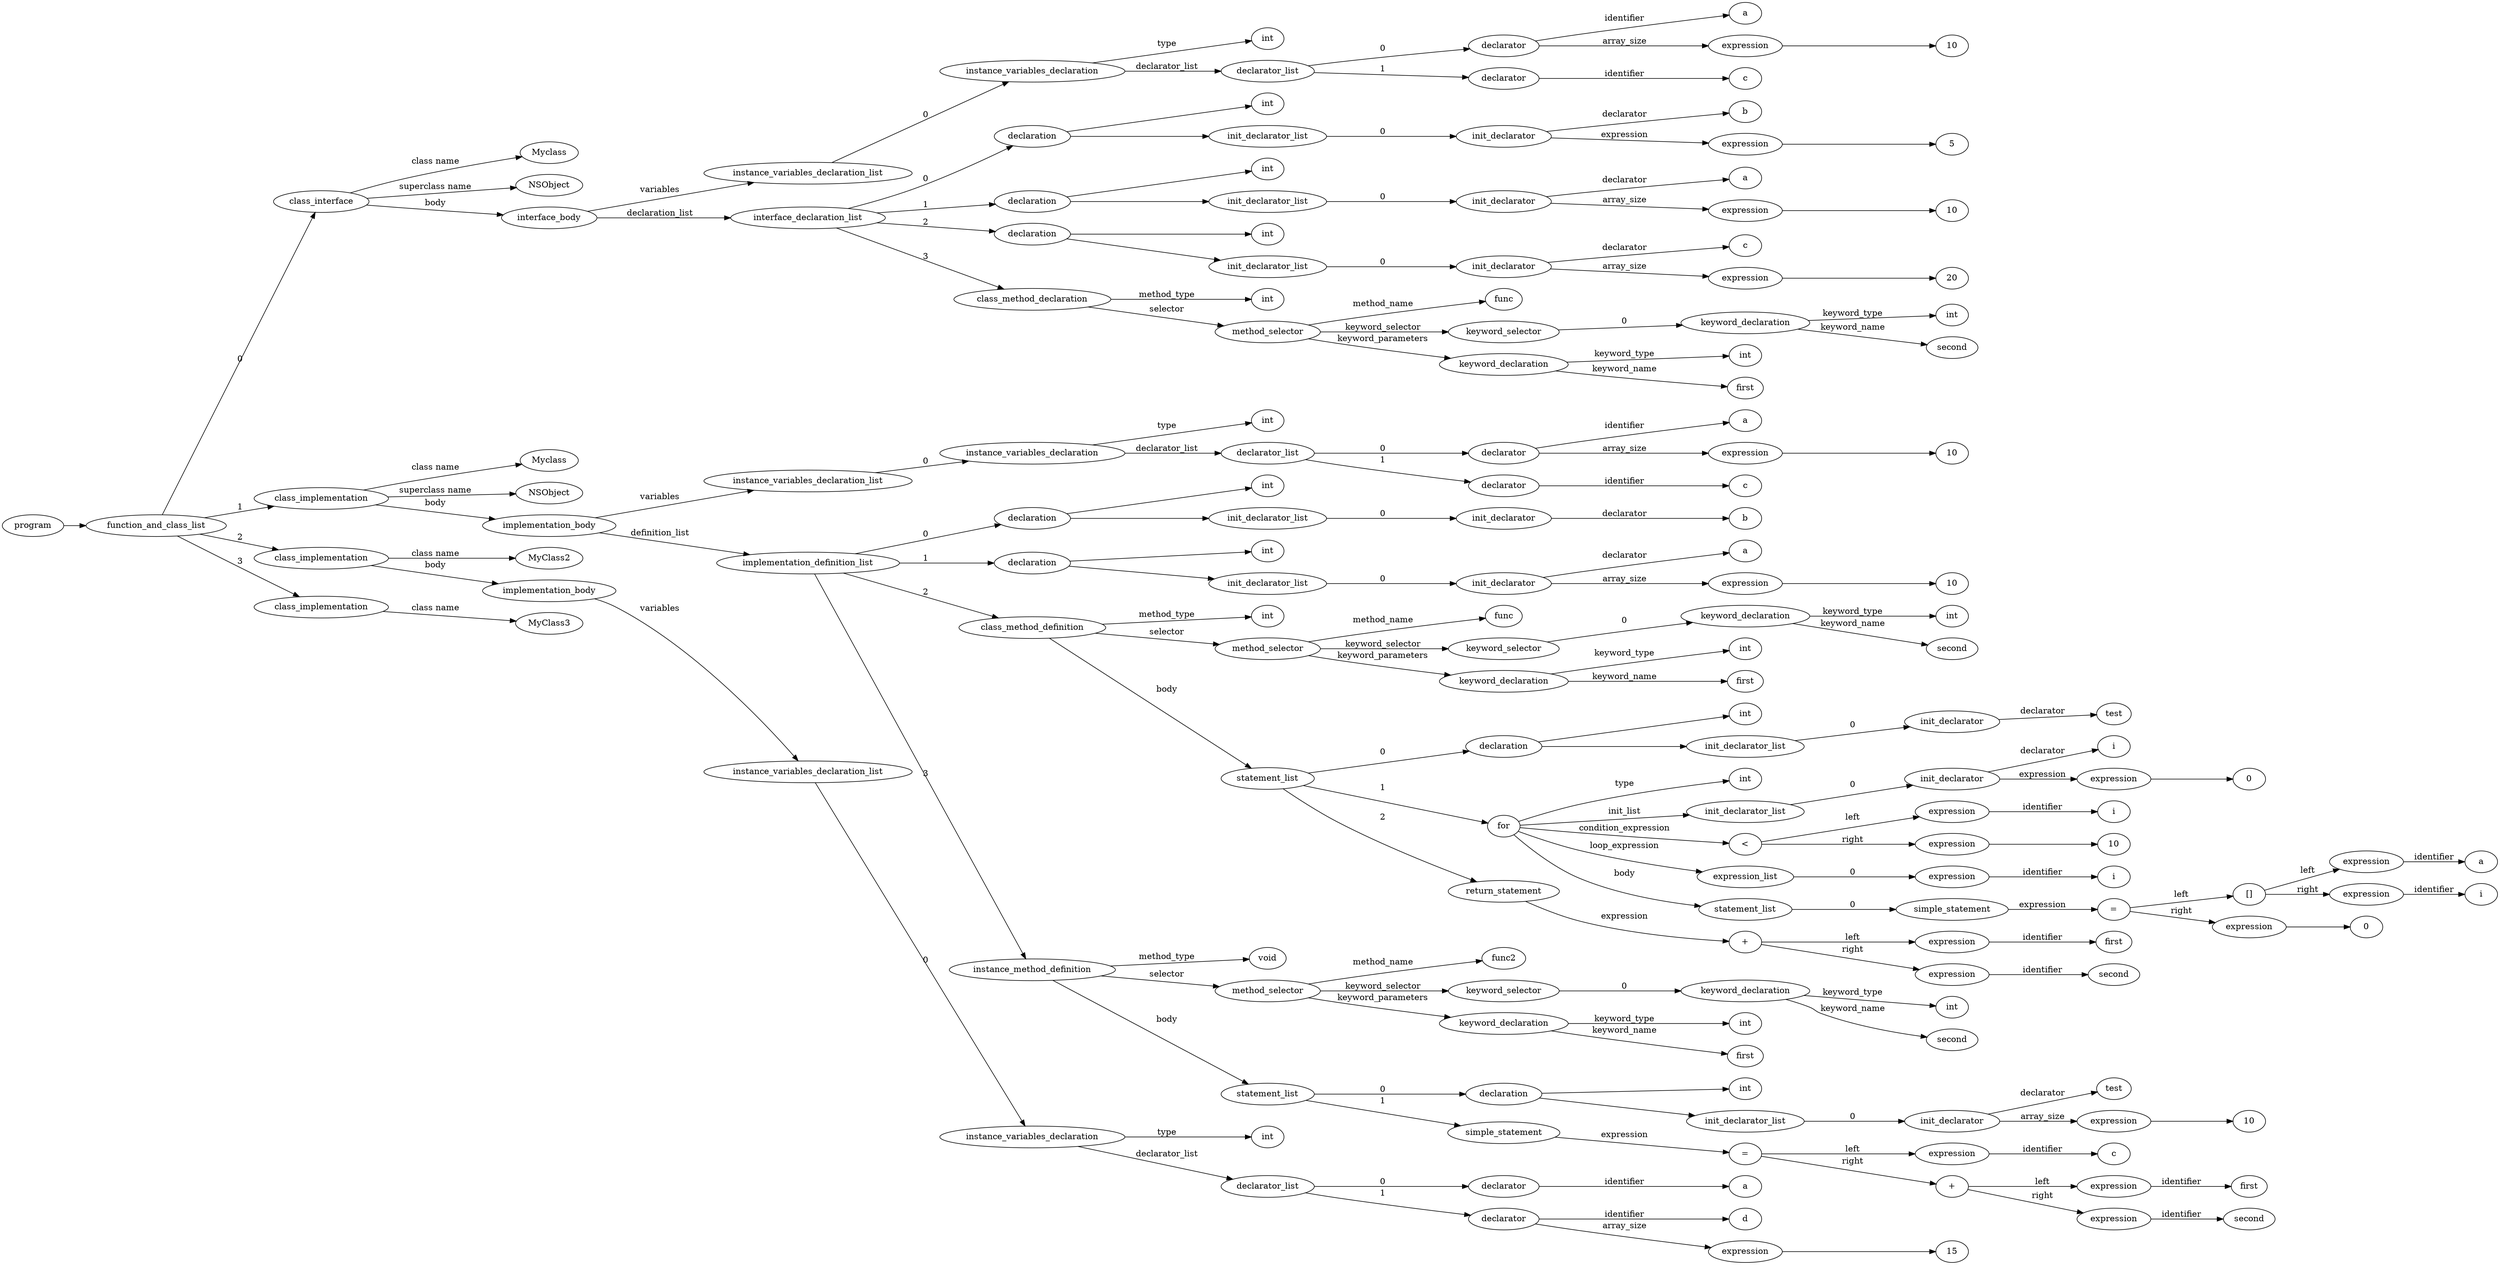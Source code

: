 digraph ObjectiveC { rankdir="LR";
128[label="program"];
128->37;
37[label="function_and_class_list"];
37->36[label="0"];
36[label="class_interface"];
36.1 [label="Myclass"];
36->36.1 [label="class name"];
36.2 [label="NSObject"];
36->36.2 [label="superclass name"];
36->35[label="body"];
35[label="interface_body"];
35->7[label="variables"];
7[label="instance_variables_declaration_list"];
7->6[label="0"];
6[label="instance_variables_declaration"];
6->0[label="type"];
0[label="int"];
6->4[label="declarator_list"];
4[label="declarator_list"];
4->3[label="0"];
3[label="declarator"];
3.1 [label="a"];
3->3.1[label="identifier"];
3->2[label="array_size"];
2[label="expression"];
2->1;
1[label="10"];
4->5[label="1"];
5[label="declarator"];
5.1 [label="c"];
5->5.1[label="identifier"];
35->14[label="declaration_list"];
14[label="interface_declaration_list"];
14->13[label="0"];
13[label="declaration"];
13->8;
8[label="int"];
13->12;
12[label="init_declarator_list"];
12->11[label="0"];
11[label="init_declarator"];
11.1 [label="b"];
11->11.1[label="declarator"];
11->10[label="expression"];
10[label="expression"];
10->9;
9[label="5"];
14->20[label="1"];
20[label="declaration"];
20->15;
15[label="int"];
20->19;
19[label="init_declarator_list"];
19->18[label="0"];
18[label="init_declarator"];
18.1 [label="a"];
18->18.1[label="declarator"];
18->17[label="array_size"];
17[label="expression"];
17->16;
16[label="10"];
14->26[label="2"];
26[label="declaration"];
26->21;
21[label="int"];
26->25;
25[label="init_declarator_list"];
25->24[label="0"];
24[label="init_declarator"];
24.1 [label="c"];
24->24.1[label="declarator"];
24->23[label="array_size"];
23[label="expression"];
23->22;
22[label="20"];
14->34[label="3"];
34[label="class_method_declaration"];
34->27[label="method_type"];
27[label="int"];
34->33[label="selector"];
33[label="method_selector"];
33->33.1 [label="method_name"];
33.1 [label="func"];
33->32[label="keyword_selector"];
32[label="keyword_selector"];
32->31[label="0"];
31[label="keyword_declaration"];
31->30[label="keyword_type"];
30[label="int"];
31->31.2 [label="keyword_name"];
31.2 [label="second"];
33->29[label="keyword_parameters"];
29[label="keyword_declaration"];
29->28[label="keyword_type"];
28[label="int"];
29->29.2 [label="keyword_name"];
29.2 [label="first"];
37->116[label="1"];
116[label="class_implementation"];
116.1 [label="Myclass"];
116->116.1 [label="class name"];
116.2 [label="NSObject"];
116->116.2 [label="superclass name"];
116->115[label="body"];
115[label="implementation_body"];
115->45[label="variables"];
45[label="instance_variables_declaration_list"];
45->44[label="0"];
44[label="instance_variables_declaration"];
44->38[label="type"];
38[label="int"];
44->42[label="declarator_list"];
42[label="declarator_list"];
42->41[label="0"];
41[label="declarator"];
41.1 [label="a"];
41->41.1[label="identifier"];
41->40[label="array_size"];
40[label="expression"];
40->39;
39[label="10"];
42->43[label="1"];
43[label="declarator"];
43.1 [label="c"];
43->43.1[label="identifier"];
115->50[label="definition_list"];
50[label="implementation_definition_list"];
50->49[label="0"];
49[label="declaration"];
49->46;
46[label="int"];
49->48;
48[label="init_declarator_list"];
48->47[label="0"];
47[label="init_declarator"];
47.1 [label="b"];
47->47.1[label="declarator"];
50->56[label="1"];
56[label="declaration"];
56->51;
51[label="int"];
56->55;
55[label="init_declarator_list"];
55->54[label="0"];
54[label="init_declarator"];
54.1 [label="a"];
54->54.1[label="declarator"];
54->53[label="array_size"];
53[label="expression"];
53->52;
52[label="10"];
50->93[label="2"];
93[label="class_method_definition"];
93->57[label="method_type"];
57[label="int"];
93->63[label="selector"];
63[label="method_selector"];
63->63.1 [label="method_name"];
63.1 [label="func"];
63->62[label="keyword_selector"];
62[label="keyword_selector"];
62->61[label="0"];
61[label="keyword_declaration"];
61->60[label="keyword_type"];
60[label="int"];
61->61.2 [label="keyword_name"];
61.2 [label="second"];
63->59[label="keyword_parameters"];
59[label="keyword_declaration"];
59->58[label="keyword_type"];
58[label="int"];
59->59.2 [label="keyword_name"];
59.2 [label="first"];
93->68[label="body"];
68[label="statement_list"];
68->67[label="0"];
67[label="declaration"];
67->64;
64[label="int"];
67->66;
66[label="init_declarator_list"];
66->65[label="0"];
65[label="init_declarator"];
65.1 [label="test"];
65->65.1[label="declarator"];
68->88[label="1"];
88[label="for"];
88->69[label="type"];
69[label="int"];
88->73[label="init_list"];
73[label="init_declarator_list"];
73->72[label="0"];
72[label="init_declarator"];
72.1 [label="i"];
72->72.1[label="declarator"];
72->71[label="expression"];
71[label="expression"];
71->70;
70[label="0"];
88->77[label="condition_expression"];
77[label="expression"];
77[label="<"];
77->74[label="left"];
74[label="expression"];
74->74.1 [label="identifier"];74.1[label="i"];
77->76[label="right"];
76[label="expression"];
76->75;
75[label="10"];
88->79[label="loop_expression"];
79[label="expression_list"];
79->78[label="0"];
78[label="expression"];
78->78.1 [label="identifier"];78.1[label="i"];
88->87[label="body"];
87[label="statement_list"];
87->86[label="0"];
86[label="simple_statement"];
86->85[label="expression"];
85[label="expression"];
85[label="="];
85->82[label="left"];
82[label="expression"];
82[label="[]"];
82->80[label="left"];
80[label="expression"];
80->80.1 [label="identifier"];80.1[label="a"];
82->81[label="right"];
81[label="expression"];
81->81.1 [label="identifier"];81.1[label="i"];
85->84[label="right"];
84[label="expression"];
84->83;
83[label="0"];
68->92[label="2"];
92[label="return_statement"];
92->91[label="expression"];
91[label="expression"];
91[label="+"];
91->89[label="left"];
89[label="expression"];
89->89.1 [label="identifier"];89.1[label="first"];
91->90[label="right"];
90[label="expression"];
90->90.1 [label="identifier"];90.1[label="second"];
50->114[label="3"];
114[label="instance_method_definition"];
114->113[label="method_type"];
113[label="void"];
114->99[label="selector"];
99[label="method_selector"];
99->99.1 [label="method_name"];
99.1 [label="func2"];
99->98[label="keyword_selector"];
98[label="keyword_selector"];
98->97[label="0"];
97[label="keyword_declaration"];
97->96[label="keyword_type"];
96[label="int"];
97->97.2 [label="keyword_name"];
97.2 [label="second"];
99->95[label="keyword_parameters"];
95[label="keyword_declaration"];
95->94[label="keyword_type"];
94[label="int"];
95->95.2 [label="keyword_name"];
95.2 [label="first"];
114->106[label="body"];
106[label="statement_list"];
106->105[label="0"];
105[label="declaration"];
105->100;
100[label="int"];
105->104;
104[label="init_declarator_list"];
104->103[label="0"];
103[label="init_declarator"];
103.1 [label="test"];
103->103.1[label="declarator"];
103->102[label="array_size"];
102[label="expression"];
102->101;
101[label="10"];
106->112[label="1"];
112[label="simple_statement"];
112->111[label="expression"];
111[label="expression"];
111[label="="];
111->107[label="left"];
107[label="expression"];
107->107.1 [label="identifier"];107.1[label="c"];
111->110[label="right"];
110[label="expression"];
110[label="+"];
110->108[label="left"];
108[label="expression"];
108->108.1 [label="identifier"];108.1[label="first"];
110->109[label="right"];
109[label="expression"];
109->109.1 [label="identifier"];109.1[label="second"];
37->126[label="2"];
126[label="class_implementation"];
126.1 [label="MyClass2"];
126->126.1 [label="class name"];
126->125[label="body"];
125[label="implementation_body"];
125->124[label="variables"];
124[label="instance_variables_declaration_list"];
124->123[label="0"];
123[label="instance_variables_declaration"];
123->117[label="type"];
117[label="int"];
123->119[label="declarator_list"];
119[label="declarator_list"];
119->118[label="0"];
118[label="declarator"];
118.1 [label="a"];
118->118.1[label="identifier"];
119->122[label="1"];
122[label="declarator"];
122.1 [label="d"];
122->122.1[label="identifier"];
122->121[label="array_size"];
121[label="expression"];
121->120;
120[label="15"];
37->127[label="3"];
127[label="class_implementation"];
127.1 [label="MyClass3"];
127->127.1 [label="class name"];
}
